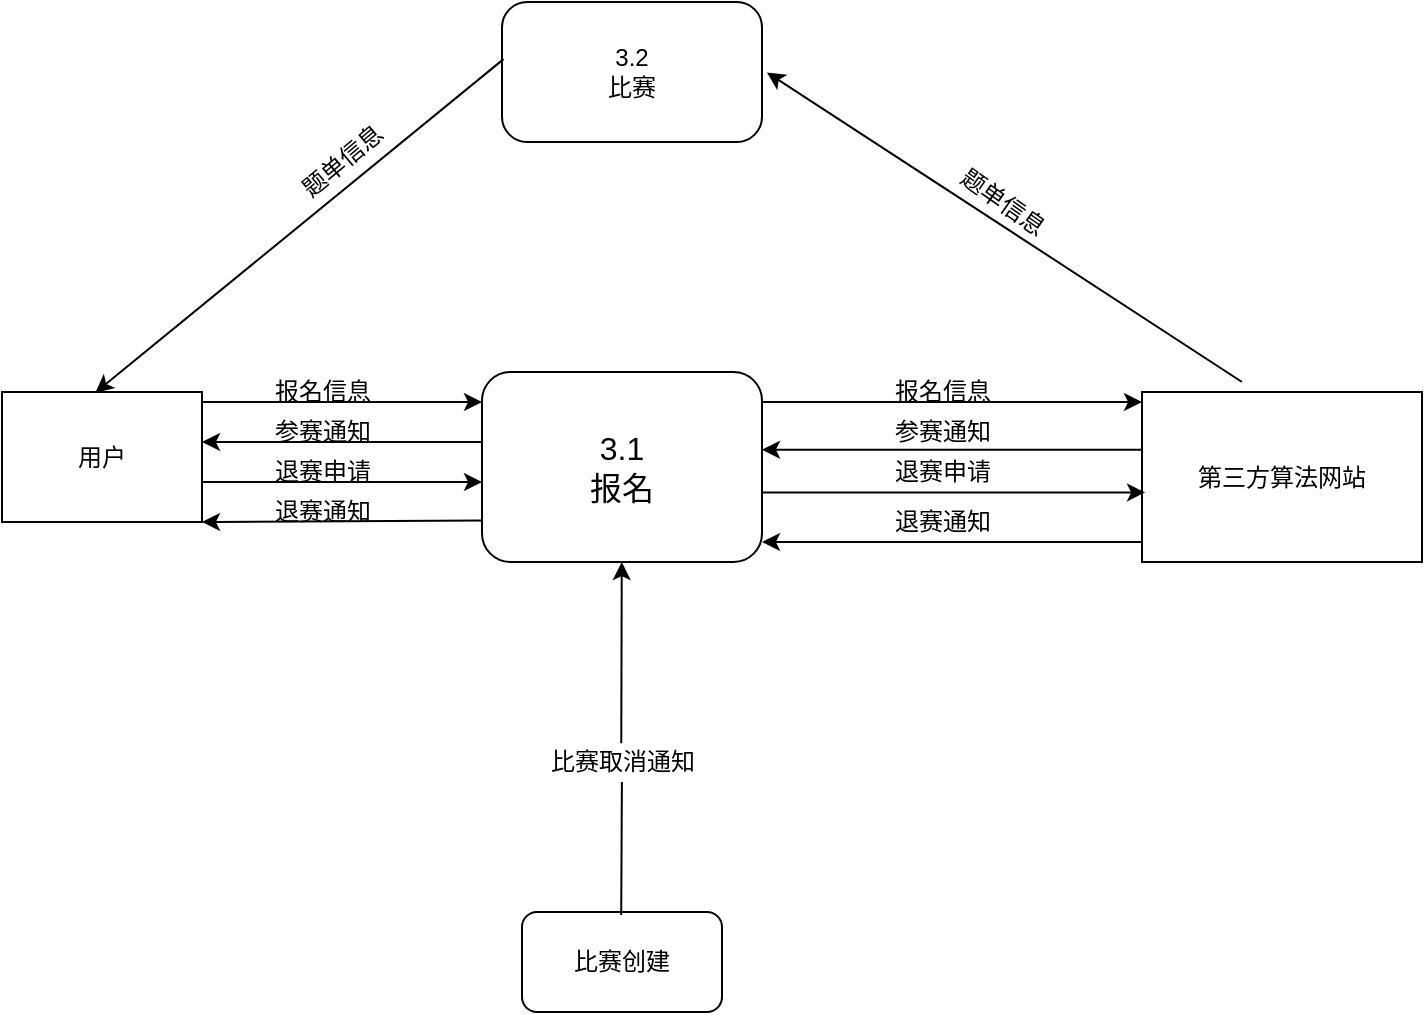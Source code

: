 <mxfile version="17.1.4" type="github">
  <diagram id="MtAmN1gWN1stzAJyf5pG" name="第 1 页">
    <mxGraphModel dx="1117" dy="611" grid="1" gridSize="10" guides="1" tooltips="1" connect="0" arrows="1" fold="1" page="1" pageScale="1" pageWidth="827" pageHeight="1169" math="0" shadow="0">
      <root>
        <mxCell id="0" />
        <mxCell id="1" parent="0" />
        <mxCell id="pAkXUdGF3VK3-g7UU75k-1" value="用户" style="rounded=0;whiteSpace=wrap;html=1;" vertex="1" parent="1">
          <mxGeometry x="30" y="325" width="100" height="65" as="geometry" />
        </mxCell>
        <mxCell id="pAkXUdGF3VK3-g7UU75k-2" value="比赛创建" style="rounded=1;whiteSpace=wrap;html=1;" vertex="1" parent="1">
          <mxGeometry x="290" y="585" width="100" height="50" as="geometry" />
        </mxCell>
        <mxCell id="pAkXUdGF3VK3-g7UU75k-3" value="" style="endArrow=classic;html=1;rounded=0;" edge="1" parent="1">
          <mxGeometry width="50" height="50" relative="1" as="geometry">
            <mxPoint x="130" y="330" as="sourcePoint" />
            <mxPoint x="270" y="330" as="targetPoint" />
            <Array as="points" />
          </mxGeometry>
        </mxCell>
        <mxCell id="pAkXUdGF3VK3-g7UU75k-4" value="报名信息" style="text;html=1;resizable=0;autosize=1;align=center;verticalAlign=middle;points=[];fillColor=none;strokeColor=none;rounded=0;" vertex="1" parent="1">
          <mxGeometry x="160" y="315" width="60" height="20" as="geometry" />
        </mxCell>
        <mxCell id="pAkXUdGF3VK3-g7UU75k-5" value="3.1&lt;br style=&quot;font-size: 16px&quot;&gt;报名" style="rounded=1;whiteSpace=wrap;html=1;fontSize=16;" vertex="1" parent="1">
          <mxGeometry x="270" y="315" width="140" height="95" as="geometry" />
        </mxCell>
        <mxCell id="pAkXUdGF3VK3-g7UU75k-7" value="" style="endArrow=classic;html=1;rounded=0;fontSize=16;" edge="1" parent="1">
          <mxGeometry width="50" height="50" relative="1" as="geometry">
            <mxPoint x="130" y="370" as="sourcePoint" />
            <mxPoint x="270" y="370" as="targetPoint" />
            <Array as="points">
              <mxPoint x="180" y="370" />
            </Array>
          </mxGeometry>
        </mxCell>
        <mxCell id="pAkXUdGF3VK3-g7UU75k-8" value="退赛申请" style="text;html=1;resizable=0;autosize=1;align=center;verticalAlign=middle;points=[];fillColor=none;strokeColor=none;rounded=0;fontSize=12;" vertex="1" parent="1">
          <mxGeometry x="160" y="355" width="60" height="20" as="geometry" />
        </mxCell>
        <mxCell id="pAkXUdGF3VK3-g7UU75k-9" value="第三方算法网站" style="rounded=0;whiteSpace=wrap;html=1;fontSize=12;" vertex="1" parent="1">
          <mxGeometry x="600" y="325" width="140" height="85" as="geometry" />
        </mxCell>
        <mxCell id="pAkXUdGF3VK3-g7UU75k-10" value="" style="endArrow=classic;html=1;rounded=0;fontSize=12;" edge="1" parent="1">
          <mxGeometry width="50" height="50" relative="1" as="geometry">
            <mxPoint x="410" y="330" as="sourcePoint" />
            <mxPoint x="600" y="330" as="targetPoint" />
            <Array as="points" />
          </mxGeometry>
        </mxCell>
        <mxCell id="pAkXUdGF3VK3-g7UU75k-11" value="报名信息" style="text;html=1;resizable=0;autosize=1;align=center;verticalAlign=middle;points=[];fillColor=none;strokeColor=none;rounded=0;fontSize=12;" vertex="1" parent="1">
          <mxGeometry x="470" y="315" width="60" height="20" as="geometry" />
        </mxCell>
        <mxCell id="pAkXUdGF3VK3-g7UU75k-12" value="" style="endArrow=classic;html=1;rounded=0;fontSize=12;" edge="1" parent="1">
          <mxGeometry width="50" height="50" relative="1" as="geometry">
            <mxPoint x="600" y="353.82" as="sourcePoint" />
            <mxPoint x="410" y="353.82" as="targetPoint" />
          </mxGeometry>
        </mxCell>
        <mxCell id="pAkXUdGF3VK3-g7UU75k-13" value="" style="endArrow=classic;html=1;rounded=0;fontSize=12;" edge="1" parent="1">
          <mxGeometry width="50" height="50" relative="1" as="geometry">
            <mxPoint x="270" y="350" as="sourcePoint" />
            <mxPoint x="130" y="350" as="targetPoint" />
            <Array as="points" />
          </mxGeometry>
        </mxCell>
        <mxCell id="pAkXUdGF3VK3-g7UU75k-14" value="参赛通知" style="text;html=1;resizable=0;autosize=1;align=center;verticalAlign=middle;points=[];fillColor=none;strokeColor=none;rounded=0;fontSize=12;" vertex="1" parent="1">
          <mxGeometry x="470" y="335" width="60" height="20" as="geometry" />
        </mxCell>
        <mxCell id="pAkXUdGF3VK3-g7UU75k-15" value="参赛通知" style="text;html=1;resizable=0;autosize=1;align=center;verticalAlign=middle;points=[];fillColor=none;strokeColor=none;rounded=0;fontSize=12;" vertex="1" parent="1">
          <mxGeometry x="160" y="335" width="60" height="20" as="geometry" />
        </mxCell>
        <mxCell id="pAkXUdGF3VK3-g7UU75k-17" value="" style="endArrow=classic;html=1;rounded=0;fontSize=12;entryX=0.011;entryY=0.591;entryDx=0;entryDy=0;entryPerimeter=0;exitX=1;exitY=0.634;exitDx=0;exitDy=0;exitPerimeter=0;" edge="1" parent="1" source="pAkXUdGF3VK3-g7UU75k-5" target="pAkXUdGF3VK3-g7UU75k-9">
          <mxGeometry width="50" height="50" relative="1" as="geometry">
            <mxPoint x="420" y="375" as="sourcePoint" />
            <mxPoint x="610" y="380" as="targetPoint" />
            <Array as="points" />
          </mxGeometry>
        </mxCell>
        <mxCell id="pAkXUdGF3VK3-g7UU75k-20" value="退赛申请" style="text;html=1;resizable=0;autosize=1;align=center;verticalAlign=middle;points=[];fillColor=none;strokeColor=none;rounded=0;fontSize=12;" vertex="1" parent="1">
          <mxGeometry x="470" y="355" width="60" height="20" as="geometry" />
        </mxCell>
        <mxCell id="pAkXUdGF3VK3-g7UU75k-21" value="" style="endArrow=classic;html=1;rounded=0;fontSize=12;" edge="1" parent="1">
          <mxGeometry width="50" height="50" relative="1" as="geometry">
            <mxPoint x="600" y="400" as="sourcePoint" />
            <mxPoint x="410" y="400" as="targetPoint" />
          </mxGeometry>
        </mxCell>
        <mxCell id="pAkXUdGF3VK3-g7UU75k-22" value="退赛通知" style="text;html=1;resizable=0;autosize=1;align=center;verticalAlign=middle;points=[];fillColor=none;strokeColor=none;rounded=0;fontSize=12;" vertex="1" parent="1">
          <mxGeometry x="470" y="380" width="60" height="20" as="geometry" />
        </mxCell>
        <mxCell id="pAkXUdGF3VK3-g7UU75k-25" value="" style="endArrow=classic;html=1;rounded=0;fontSize=12;exitX=-0.001;exitY=0.782;exitDx=0;exitDy=0;exitPerimeter=0;" edge="1" parent="1" source="pAkXUdGF3VK3-g7UU75k-5">
          <mxGeometry width="50" height="50" relative="1" as="geometry">
            <mxPoint x="170" y="450" as="sourcePoint" />
            <mxPoint x="130" y="390" as="targetPoint" />
          </mxGeometry>
        </mxCell>
        <mxCell id="pAkXUdGF3VK3-g7UU75k-26" value="退赛通知" style="text;html=1;resizable=0;autosize=1;align=center;verticalAlign=middle;points=[];fillColor=none;strokeColor=none;rounded=0;fontSize=12;" vertex="1" parent="1">
          <mxGeometry x="160" y="375" width="60" height="20" as="geometry" />
        </mxCell>
        <mxCell id="pAkXUdGF3VK3-g7UU75k-28" value="" style="endArrow=classic;html=1;rounded=0;fontSize=12;exitX=0.496;exitY=0.03;exitDx=0;exitDy=0;exitPerimeter=0;startArrow=none;" edge="1" parent="1" source="pAkXUdGF3VK3-g7UU75k-29" target="pAkXUdGF3VK3-g7UU75k-5">
          <mxGeometry width="50" height="50" relative="1" as="geometry">
            <mxPoint x="350" y="510" as="sourcePoint" />
            <mxPoint x="400" y="460" as="targetPoint" />
            <Array as="points" />
          </mxGeometry>
        </mxCell>
        <mxCell id="pAkXUdGF3VK3-g7UU75k-29" value="比赛取消通知" style="text;html=1;resizable=0;autosize=1;align=center;verticalAlign=middle;points=[];fillColor=none;strokeColor=none;rounded=0;fontSize=12;" vertex="1" parent="1">
          <mxGeometry x="295" y="500" width="90" height="20" as="geometry" />
        </mxCell>
        <mxCell id="pAkXUdGF3VK3-g7UU75k-30" value="" style="endArrow=none;html=1;rounded=0;fontSize=12;exitX=0.496;exitY=0.03;exitDx=0;exitDy=0;exitPerimeter=0;" edge="1" parent="1" source="pAkXUdGF3VK3-g7UU75k-2" target="pAkXUdGF3VK3-g7UU75k-29">
          <mxGeometry width="50" height="50" relative="1" as="geometry">
            <mxPoint x="339.6" y="621.5" as="sourcePoint" />
            <mxPoint x="339.927" y="410" as="targetPoint" />
            <Array as="points" />
          </mxGeometry>
        </mxCell>
        <mxCell id="pAkXUdGF3VK3-g7UU75k-31" value="3.2&lt;br&gt;比赛" style="rounded=1;whiteSpace=wrap;html=1;fontSize=12;arcSize=18;" vertex="1" parent="1">
          <mxGeometry x="280" y="130" width="130" height="70" as="geometry" />
        </mxCell>
        <mxCell id="pAkXUdGF3VK3-g7UU75k-32" value="" style="endArrow=classic;html=1;rounded=0;fontSize=12;entryX=1.019;entryY=0.503;entryDx=0;entryDy=0;entryPerimeter=0;" edge="1" parent="1" target="pAkXUdGF3VK3-g7UU75k-31">
          <mxGeometry width="50" height="50" relative="1" as="geometry">
            <mxPoint x="650" y="320" as="sourcePoint" />
            <mxPoint x="410" y="130" as="targetPoint" />
          </mxGeometry>
        </mxCell>
        <mxCell id="pAkXUdGF3VK3-g7UU75k-33" value="题单信息" style="text;html=1;resizable=0;autosize=1;align=center;verticalAlign=middle;points=[];fillColor=none;strokeColor=none;rounded=0;fontSize=12;rotation=35;" vertex="1" parent="1">
          <mxGeometry x="500" y="220" width="60" height="20" as="geometry" />
        </mxCell>
        <mxCell id="pAkXUdGF3VK3-g7UU75k-34" value="" style="endArrow=classic;html=1;rounded=0;fontSize=12;entryX=0.467;entryY=0.005;entryDx=0;entryDy=0;entryPerimeter=0;exitX=0.006;exitY=0.408;exitDx=0;exitDy=0;exitPerimeter=0;" edge="1" parent="1" source="pAkXUdGF3VK3-g7UU75k-31" target="pAkXUdGF3VK3-g7UU75k-1">
          <mxGeometry width="50" height="50" relative="1" as="geometry">
            <mxPoint x="280" y="130" as="sourcePoint" />
            <mxPoint x="330" y="80" as="targetPoint" />
          </mxGeometry>
        </mxCell>
        <mxCell id="pAkXUdGF3VK3-g7UU75k-35" value="题单信息" style="text;html=1;resizable=0;autosize=1;align=center;verticalAlign=middle;points=[];fillColor=none;strokeColor=none;rounded=0;fontSize=12;rotation=-40;" vertex="1" parent="1">
          <mxGeometry x="170" y="200" width="60" height="20" as="geometry" />
        </mxCell>
      </root>
    </mxGraphModel>
  </diagram>
</mxfile>
